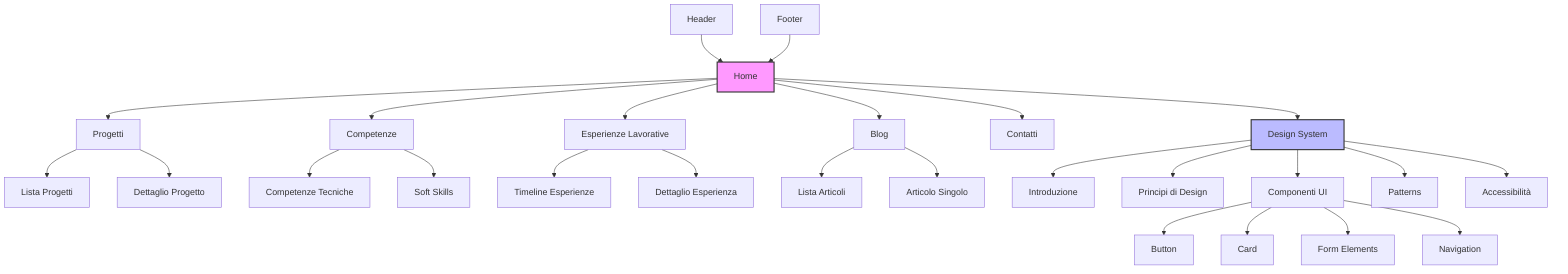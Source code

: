 graph TD
    A[Home] --> B[Progetti]
    A --> C[Competenze]
    A --> D[Esperienze Lavorative]
    A --> E[Blog]
    A --> F[Contatti]
    A --> G[Design System]
    
    B --> B1[Lista Progetti]
    B --> B2[Dettaglio Progetto]
    
    C --> C1[Competenze Tecniche]
    C --> C2[Soft Skills]
    
    D --> D1[Timeline Esperienze]
    D --> D2[Dettaglio Esperienza]
    
    E --> E1[Lista Articoli]
    E --> E2[Articolo Singolo]
    
    G --> G1[Introduzione]
    G --> G2[Principi di Design]
    G --> G3[Componenti UI]
    G --> G4[Patterns]
    G --> G5[Accessibilità]
    
    G3 --> G3A[Button]
    G3 --> G3B[Card]
    G3 --> G3C[Form Elements]
    G3 --> G3D[Navigation]
    
    H[Header] --> A
    I[Footer] --> A
    
    classDef highlight fill:#f9f,stroke:#333,stroke-width:2px;
    classDef designSystem fill:#bbf,stroke:#333,stroke-width:2px;
    class A highlight;
    class G designSystem;